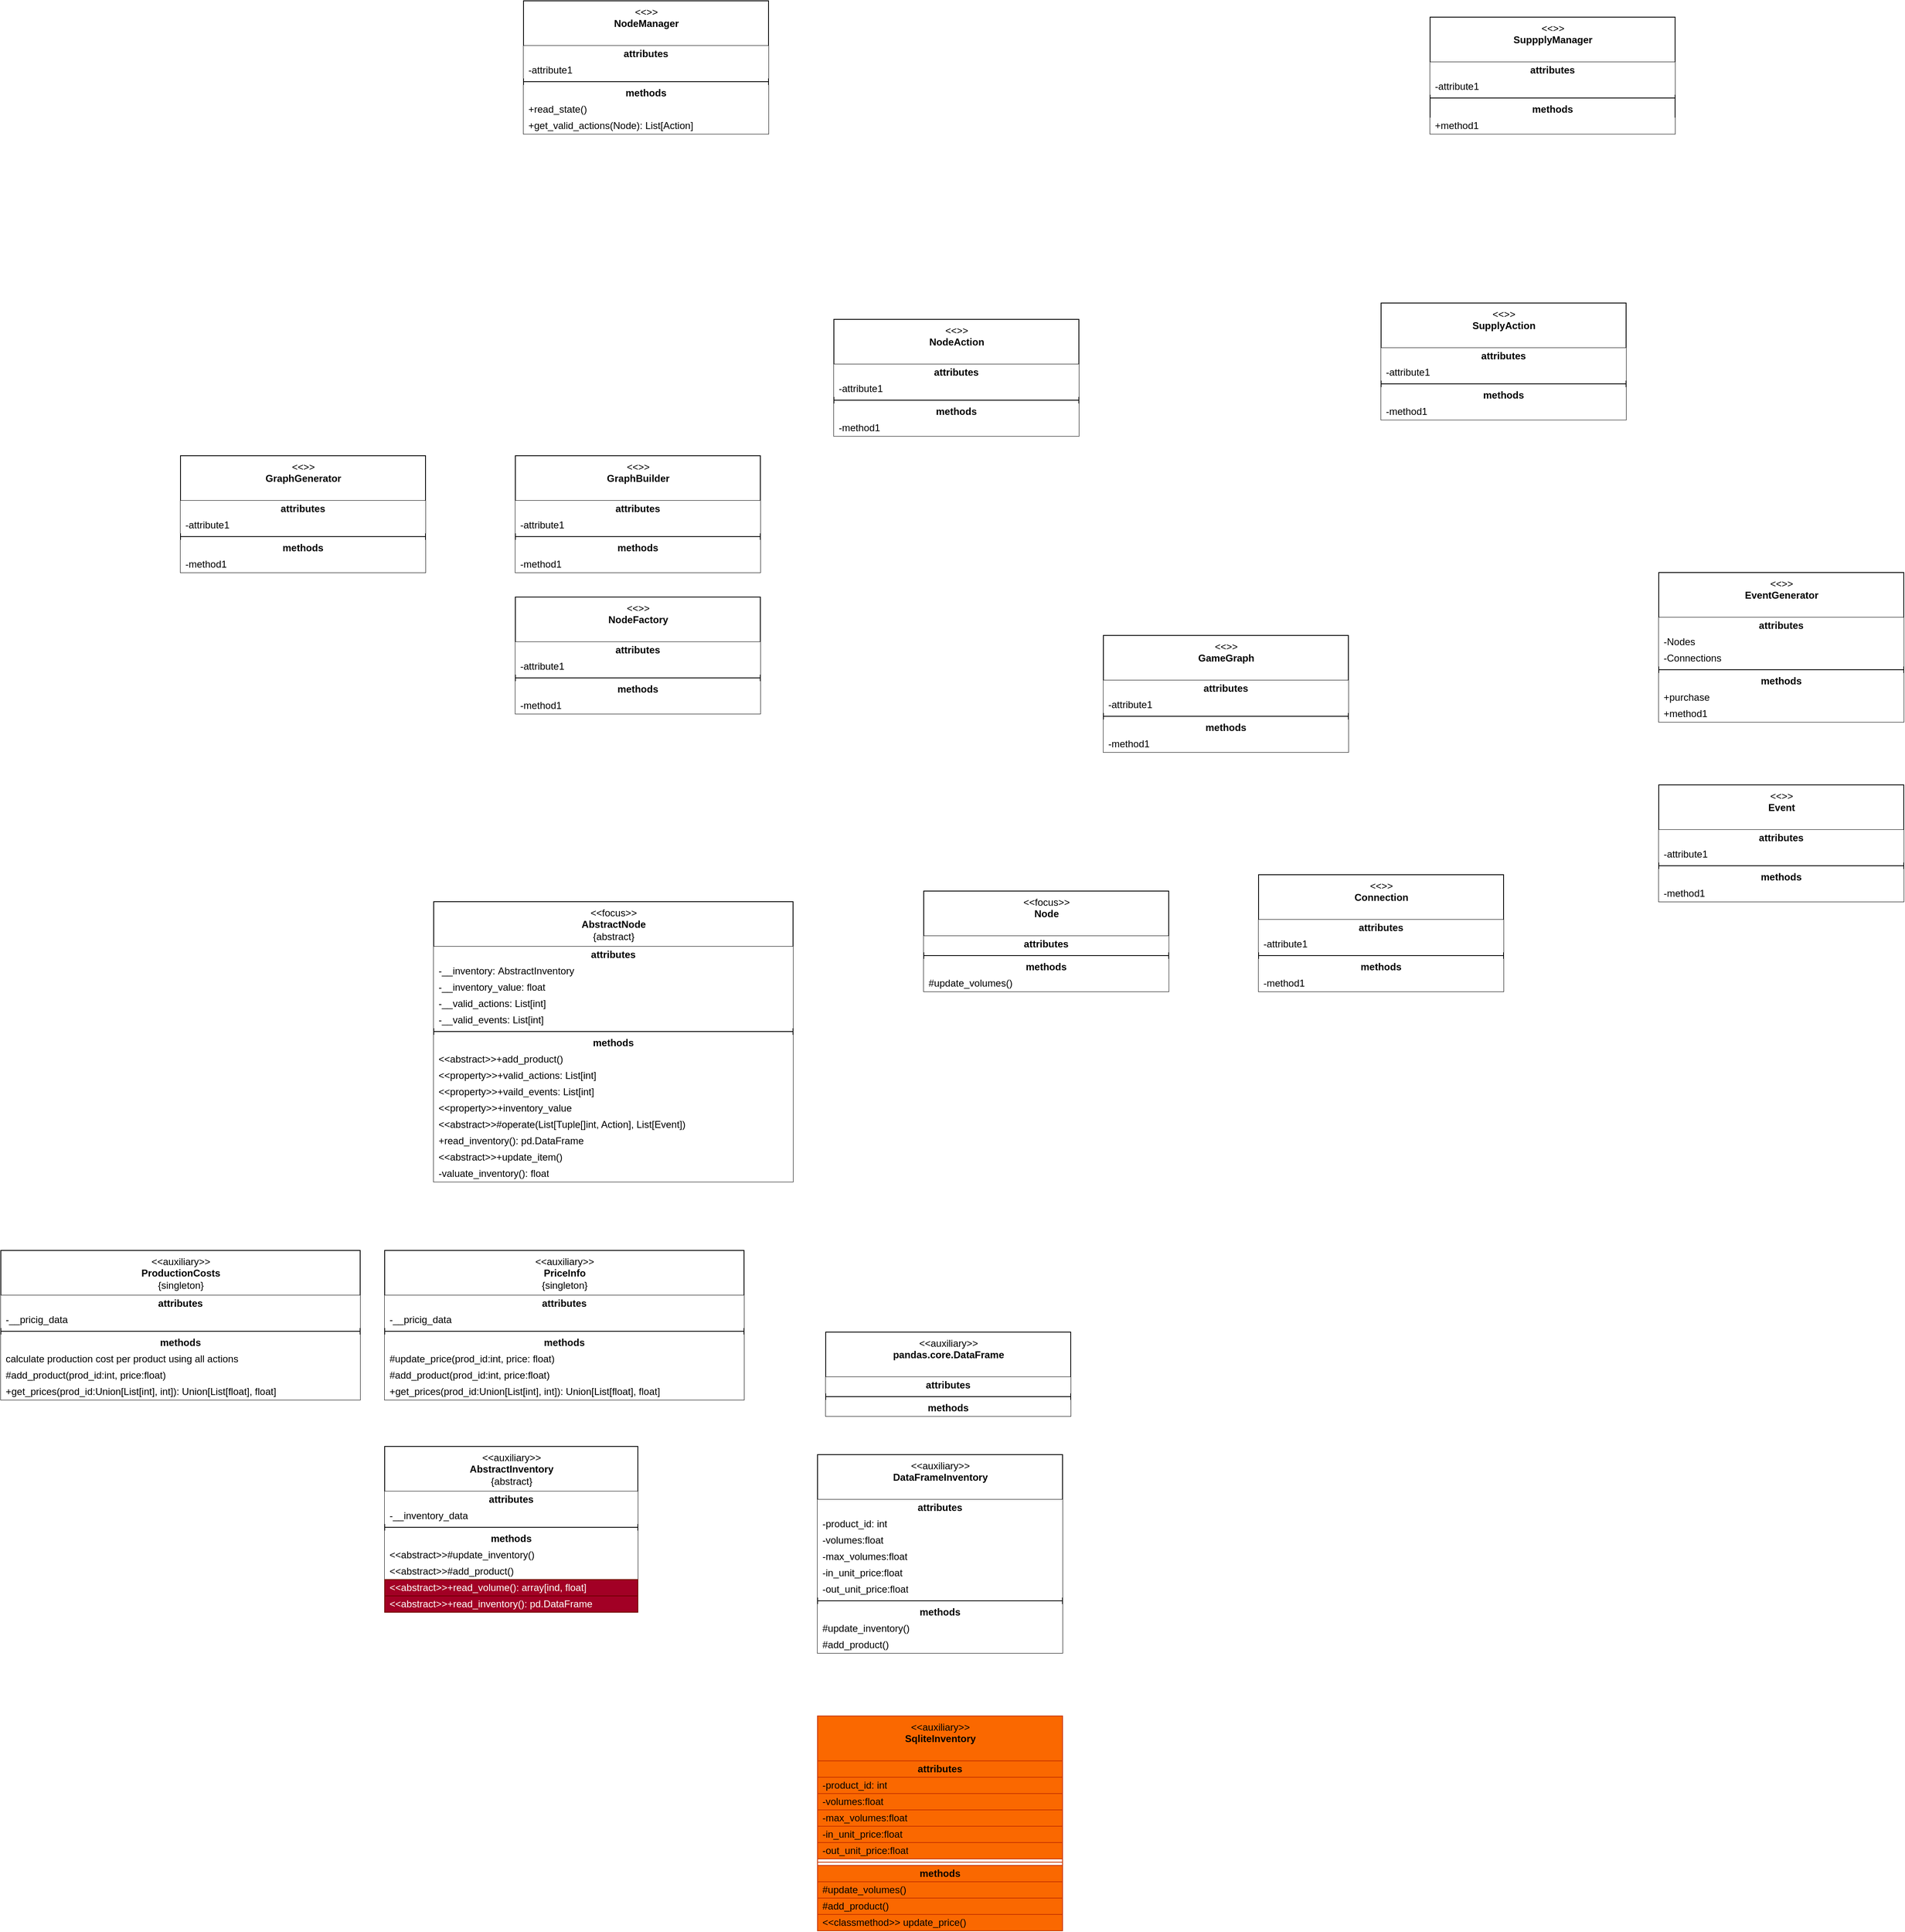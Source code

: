 <mxfile>
    <diagram id="WfGHtx8vdJDDdYfQ9NgE" name="Page-1">
        <mxGraphModel dx="3436" dy="2128" grid="1" gridSize="10" guides="1" tooltips="1" connect="1" arrows="1" fold="1" page="1" pageScale="1" pageWidth="850" pageHeight="1100" math="0" shadow="0">
            <root>
                <mxCell id="0"/>
                <mxCell id="1" parent="0"/>
                <mxCell id="26" value="&amp;lt;&amp;lt;focus&amp;gt;&amp;gt;&lt;br&gt;&lt;b&gt;Node&lt;/b&gt;" style="swimlane;fontStyle=0;align=center;verticalAlign=top;childLayout=stackLayout;horizontal=1;startSize=55;horizontalStack=0;resizeParent=1;resizeParentMax=0;resizeLast=0;collapsible=0;marginBottom=0;html=1;" parent="1" vertex="1">
                    <mxGeometry y="720" width="300" height="123" as="geometry"/>
                </mxCell>
                <mxCell id="27" value="&lt;b&gt;attributes&lt;/b&gt;" style="text;html=1;strokeColor=none;fillColor=default;align=center;verticalAlign=middle;spacingLeft=4;spacingRight=4;overflow=hidden;rotatable=0;points=[[0,0.5],[1,0.5]];portConstraint=eastwest;" parent="26" vertex="1">
                    <mxGeometry y="55" width="300" height="20" as="geometry"/>
                </mxCell>
                <mxCell id="31" value="" style="line;strokeWidth=1;fillColor=default;align=left;verticalAlign=middle;spacingTop=-1;spacingLeft=3;spacingRight=3;rotatable=0;labelPosition=right;points=[];portConstraint=eastwest;" parent="26" vertex="1">
                    <mxGeometry y="75" width="300" height="8" as="geometry"/>
                </mxCell>
                <mxCell id="32" value="&lt;b&gt;methods&lt;/b&gt;" style="text;html=1;strokeColor=none;fillColor=default;align=center;verticalAlign=middle;spacingLeft=4;spacingRight=4;overflow=hidden;rotatable=0;points=[[0,0.5],[1,0.5]];portConstraint=eastwest;" parent="26" vertex="1">
                    <mxGeometry y="83" width="300" height="20" as="geometry"/>
                </mxCell>
                <mxCell id="33" value="#update_volumes()" style="text;html=1;strokeColor=none;fillColor=default;align=left;verticalAlign=middle;spacingLeft=4;spacingRight=4;overflow=hidden;rotatable=0;points=[[0,0.5],[1,0.5]];portConstraint=eastwest;" parent="26" vertex="1">
                    <mxGeometry y="103" width="300" height="20" as="geometry"/>
                </mxCell>
                <mxCell id="60" value="&amp;lt;&amp;lt;auxiliary&amp;gt;&amp;gt;&lt;br&gt;&lt;b&gt;DataFrameInventory&lt;/b&gt;" style="swimlane;fontStyle=0;align=center;verticalAlign=top;childLayout=stackLayout;horizontal=1;startSize=55;horizontalStack=0;resizeParent=1;resizeParentMax=0;resizeLast=0;collapsible=0;marginBottom=0;html=1;" parent="1" vertex="1">
                    <mxGeometry x="-130" y="1410" width="300" height="243" as="geometry"/>
                </mxCell>
                <mxCell id="61" value="&lt;b&gt;attributes&lt;/b&gt;" style="text;html=1;strokeColor=none;fillColor=default;align=center;verticalAlign=middle;spacingLeft=4;spacingRight=4;overflow=hidden;rotatable=0;points=[[0,0.5],[1,0.5]];portConstraint=eastwest;" parent="60" vertex="1">
                    <mxGeometry y="55" width="300" height="20" as="geometry"/>
                </mxCell>
                <mxCell id="63" value="-product_id: int" style="text;html=1;strokeColor=none;fillColor=default;align=left;verticalAlign=middle;spacingLeft=4;spacingRight=4;overflow=hidden;rotatable=0;points=[[0,0.5],[1,0.5]];portConstraint=eastwest;" parent="60" vertex="1">
                    <mxGeometry y="75" width="300" height="20" as="geometry"/>
                </mxCell>
                <mxCell id="70" value="-volumes:float" style="text;html=1;strokeColor=none;fillColor=default;align=left;verticalAlign=middle;spacingLeft=4;spacingRight=4;overflow=hidden;rotatable=0;points=[[0,0.5],[1,0.5]];portConstraint=eastwest;" parent="60" vertex="1">
                    <mxGeometry y="95" width="300" height="20" as="geometry"/>
                </mxCell>
                <mxCell id="73" value="-max_volumes:float" style="text;html=1;strokeColor=none;fillColor=default;align=left;verticalAlign=middle;spacingLeft=4;spacingRight=4;overflow=hidden;rotatable=0;points=[[0,0.5],[1,0.5]];portConstraint=eastwest;" parent="60" vertex="1">
                    <mxGeometry y="115" width="300" height="20" as="geometry"/>
                </mxCell>
                <mxCell id="71" value="-in_unit_price:float" style="text;html=1;strokeColor=none;fillColor=default;align=left;verticalAlign=middle;spacingLeft=4;spacingRight=4;overflow=hidden;rotatable=0;points=[[0,0.5],[1,0.5]];portConstraint=eastwest;" parent="60" vertex="1">
                    <mxGeometry y="135" width="300" height="20" as="geometry"/>
                </mxCell>
                <mxCell id="72" value="-out_unit_price:float" style="text;html=1;strokeColor=none;fillColor=default;align=left;verticalAlign=middle;spacingLeft=4;spacingRight=4;overflow=hidden;rotatable=0;points=[[0,0.5],[1,0.5]];portConstraint=eastwest;" parent="60" vertex="1">
                    <mxGeometry y="155" width="300" height="20" as="geometry"/>
                </mxCell>
                <mxCell id="64" value="" style="line;strokeWidth=1;fillColor=none;align=left;verticalAlign=middle;spacingTop=-1;spacingLeft=3;spacingRight=3;rotatable=0;labelPosition=right;points=[];portConstraint=eastwest;" parent="60" vertex="1">
                    <mxGeometry y="175" width="300" height="8" as="geometry"/>
                </mxCell>
                <mxCell id="65" value="&lt;b&gt;methods&lt;/b&gt;" style="text;html=1;strokeColor=none;fillColor=default;align=center;verticalAlign=middle;spacingLeft=4;spacingRight=4;overflow=hidden;rotatable=0;points=[[0,0.5],[1,0.5]];portConstraint=eastwest;" parent="60" vertex="1">
                    <mxGeometry y="183" width="300" height="20" as="geometry"/>
                </mxCell>
                <mxCell id="217" value="#update_inventory()" style="text;html=1;strokeColor=none;fillColor=default;align=left;verticalAlign=middle;spacingLeft=4;spacingRight=4;overflow=hidden;rotatable=0;points=[[0,0.5],[1,0.5]];portConstraint=eastwest;" vertex="1" parent="60">
                    <mxGeometry y="203" width="300" height="20" as="geometry"/>
                </mxCell>
                <mxCell id="75" value="#add_product()" style="text;html=1;strokeColor=none;fillColor=default;align=left;verticalAlign=middle;spacingLeft=4;spacingRight=4;overflow=hidden;rotatable=0;points=[[0,0.5],[1,0.5]];portConstraint=eastwest;" parent="60" vertex="1">
                    <mxGeometry y="223" width="300" height="20" as="geometry"/>
                </mxCell>
                <mxCell id="90" value="&amp;lt;&amp;lt;&amp;gt;&amp;gt;&lt;br&gt;&lt;b&gt;NodeManager&lt;/b&gt;" style="swimlane;fontStyle=0;align=center;verticalAlign=top;childLayout=stackLayout;horizontal=1;startSize=55;horizontalStack=0;resizeParent=1;resizeParentMax=0;resizeLast=0;collapsible=0;marginBottom=0;fillColor=default;fontColor=default;labelBackgroundColor=none;labelBorderColor=none;html=1;" parent="1" vertex="1">
                    <mxGeometry x="-490" y="-370" width="300" height="163" as="geometry"/>
                </mxCell>
                <mxCell id="91" value="&lt;b&gt;attributes&lt;/b&gt;" style="text;html=1;strokeColor=none;fillColor=default;align=center;verticalAlign=middle;spacingLeft=4;spacingRight=4;overflow=hidden;rotatable=0;points=[[0,0.5],[1,0.5]];portConstraint=eastwest;" parent="90" vertex="1">
                    <mxGeometry y="55" width="300" height="20" as="geometry"/>
                </mxCell>
                <mxCell id="92" value="-attribute1" style="text;html=1;align=left;verticalAlign=middle;spacingLeft=4;spacingRight=4;overflow=hidden;rotatable=0;points=[[0,0.5],[1,0.5]];portConstraint=eastwest;fillColor=default;" parent="90" vertex="1">
                    <mxGeometry y="75" width="300" height="20" as="geometry"/>
                </mxCell>
                <mxCell id="94" value="" style="line;strokeWidth=1;fillColor=default;align=left;verticalAlign=middle;spacingTop=-1;spacingLeft=3;spacingRight=3;rotatable=0;labelPosition=right;points=[];portConstraint=eastwest;" parent="90" vertex="1">
                    <mxGeometry y="95" width="300" height="8" as="geometry"/>
                </mxCell>
                <mxCell id="95" value="&lt;b&gt;methods&lt;/b&gt;" style="text;html=1;strokeColor=none;fillColor=default;align=center;verticalAlign=middle;spacingLeft=4;spacingRight=4;overflow=hidden;rotatable=0;points=[[0,0.5],[1,0.5]];portConstraint=eastwest;" parent="90" vertex="1">
                    <mxGeometry y="103" width="300" height="20" as="geometry"/>
                </mxCell>
                <mxCell id="96" value="+read_state()" style="text;html=1;align=left;verticalAlign=middle;spacingLeft=4;spacingRight=4;overflow=hidden;rotatable=0;points=[[0,0.5],[1,0.5]];portConstraint=eastwest;fillColor=default;" parent="90" vertex="1">
                    <mxGeometry y="123" width="300" height="20" as="geometry"/>
                </mxCell>
                <mxCell id="125" value="+get_valid_actions(Node): List[Action]" style="text;html=1;strokeColor=none;fillColor=default;align=left;verticalAlign=middle;spacingLeft=4;spacingRight=4;overflow=hidden;rotatable=0;points=[[0,0.5],[1,0.5]];portConstraint=eastwest;" parent="90" vertex="1">
                    <mxGeometry y="143" width="300" height="20" as="geometry"/>
                </mxCell>
                <mxCell id="100" value="&amp;lt;&amp;lt;&amp;gt;&amp;gt;&lt;br&gt;&lt;b&gt;SuppplyManager&lt;/b&gt;" style="swimlane;fontStyle=0;align=center;verticalAlign=top;childLayout=stackLayout;horizontal=1;startSize=55;horizontalStack=0;resizeParent=1;resizeParentMax=0;resizeLast=0;collapsible=0;marginBottom=0;html=1;" parent="1" vertex="1">
                    <mxGeometry x="620" y="-350" width="300" height="143" as="geometry"/>
                </mxCell>
                <mxCell id="101" value="&lt;b&gt;attributes&lt;/b&gt;" style="text;html=1;strokeColor=none;fillColor=default;align=center;verticalAlign=middle;spacingLeft=4;spacingRight=4;overflow=hidden;rotatable=0;points=[[0,0.5],[1,0.5]];portConstraint=eastwest;" parent="100" vertex="1">
                    <mxGeometry y="55" width="300" height="20" as="geometry"/>
                </mxCell>
                <mxCell id="102" value="-attribute1" style="text;html=1;strokeColor=none;fillColor=default;align=left;verticalAlign=middle;spacingLeft=4;spacingRight=4;overflow=hidden;rotatable=0;points=[[0,0.5],[1,0.5]];portConstraint=eastwest;" parent="100" vertex="1">
                    <mxGeometry y="75" width="300" height="20" as="geometry"/>
                </mxCell>
                <mxCell id="103" value="" style="line;strokeWidth=1;fillColor=default;align=left;verticalAlign=middle;spacingTop=-1;spacingLeft=3;spacingRight=3;rotatable=0;labelPosition=right;points=[];portConstraint=eastwest;" parent="100" vertex="1">
                    <mxGeometry y="95" width="300" height="8" as="geometry"/>
                </mxCell>
                <mxCell id="104" value="&lt;b&gt;methods&lt;/b&gt;" style="text;html=1;strokeColor=none;fillColor=none;align=center;verticalAlign=middle;spacingLeft=4;spacingRight=4;overflow=hidden;rotatable=0;points=[[0,0.5],[1,0.5]];portConstraint=eastwest;" parent="100" vertex="1">
                    <mxGeometry y="103" width="300" height="20" as="geometry"/>
                </mxCell>
                <mxCell id="105" value="+method1" style="text;html=1;strokeColor=none;fillColor=default;align=left;verticalAlign=middle;spacingLeft=4;spacingRight=4;overflow=hidden;rotatable=0;points=[[0,0.5],[1,0.5]];portConstraint=eastwest;" parent="100" vertex="1">
                    <mxGeometry y="123" width="300" height="20" as="geometry"/>
                </mxCell>
                <mxCell id="106" value="&amp;lt;&amp;lt;&amp;gt;&amp;gt;&lt;br&gt;&lt;b&gt;EventGenerator&lt;/b&gt;" style="swimlane;fontStyle=0;align=center;verticalAlign=top;childLayout=stackLayout;horizontal=1;startSize=55;horizontalStack=0;resizeParent=1;resizeParentMax=0;resizeLast=0;collapsible=0;marginBottom=0;html=1;" parent="1" vertex="1">
                    <mxGeometry x="900" y="330" width="300" height="183" as="geometry"/>
                </mxCell>
                <mxCell id="107" value="&lt;b&gt;attributes&lt;/b&gt;" style="text;html=1;strokeColor=none;fillColor=default;align=center;verticalAlign=middle;spacingLeft=4;spacingRight=4;overflow=hidden;rotatable=0;points=[[0,0.5],[1,0.5]];portConstraint=eastwest;" parent="106" vertex="1">
                    <mxGeometry y="55" width="300" height="20" as="geometry"/>
                </mxCell>
                <mxCell id="108" value="-Nodes" style="text;html=1;strokeColor=none;fillColor=default;align=left;verticalAlign=middle;spacingLeft=4;spacingRight=4;overflow=hidden;rotatable=0;points=[[0,0.5],[1,0.5]];portConstraint=eastwest;" parent="106" vertex="1">
                    <mxGeometry y="75" width="300" height="20" as="geometry"/>
                </mxCell>
                <mxCell id="113" value="-Connections" style="text;html=1;strokeColor=none;fillColor=default;align=left;verticalAlign=middle;spacingLeft=4;spacingRight=4;overflow=hidden;rotatable=0;points=[[0,0.5],[1,0.5]];portConstraint=eastwest;" parent="106" vertex="1">
                    <mxGeometry y="95" width="300" height="20" as="geometry"/>
                </mxCell>
                <mxCell id="109" value="" style="line;strokeWidth=1;fillColor=default;align=left;verticalAlign=middle;spacingTop=-1;spacingLeft=3;spacingRight=3;rotatable=0;labelPosition=right;points=[];portConstraint=eastwest;" parent="106" vertex="1">
                    <mxGeometry y="115" width="300" height="8" as="geometry"/>
                </mxCell>
                <mxCell id="110" value="&lt;b&gt;methods&lt;/b&gt;" style="text;html=1;strokeColor=none;fillColor=default;align=center;verticalAlign=middle;spacingLeft=4;spacingRight=4;overflow=hidden;rotatable=0;points=[[0,0.5],[1,0.5]];portConstraint=eastwest;" parent="106" vertex="1">
                    <mxGeometry y="123" width="300" height="20" as="geometry"/>
                </mxCell>
                <mxCell id="111" value="+purchase" style="text;html=1;strokeColor=none;fillColor=default;align=left;verticalAlign=middle;spacingLeft=4;spacingRight=4;overflow=hidden;rotatable=0;points=[[0,0.5],[1,0.5]];portConstraint=eastwest;" parent="106" vertex="1">
                    <mxGeometry y="143" width="300" height="20" as="geometry"/>
                </mxCell>
                <mxCell id="112" value="+method1" style="text;html=1;strokeColor=none;fillColor=default;align=left;verticalAlign=middle;spacingLeft=4;spacingRight=4;overflow=hidden;rotatable=0;points=[[0,0.5],[1,0.5]];portConstraint=eastwest;" parent="106" vertex="1">
                    <mxGeometry y="163" width="300" height="20" as="geometry"/>
                </mxCell>
                <mxCell id="114" value="&amp;lt;&amp;lt;&amp;gt;&amp;gt;&lt;br&gt;&lt;b&gt;Event&lt;/b&gt;" style="swimlane;fontStyle=0;align=center;verticalAlign=top;childLayout=stackLayout;horizontal=1;startSize=55;horizontalStack=0;resizeParent=1;resizeParentMax=0;resizeLast=0;collapsible=0;marginBottom=0;html=1;" parent="1" vertex="1">
                    <mxGeometry x="900" y="590" width="300" height="143" as="geometry"/>
                </mxCell>
                <mxCell id="115" value="&lt;b&gt;attributes&lt;/b&gt;" style="text;html=1;strokeColor=none;fillColor=default;align=center;verticalAlign=middle;spacingLeft=4;spacingRight=4;overflow=hidden;rotatable=0;points=[[0,0.5],[1,0.5]];portConstraint=eastwest;" parent="114" vertex="1">
                    <mxGeometry y="55" width="300" height="20" as="geometry"/>
                </mxCell>
                <mxCell id="116" value="-attribute1" style="text;html=1;strokeColor=none;fillColor=default;align=left;verticalAlign=middle;spacingLeft=4;spacingRight=4;overflow=hidden;rotatable=0;points=[[0,0.5],[1,0.5]];portConstraint=eastwest;" parent="114" vertex="1">
                    <mxGeometry y="75" width="300" height="20" as="geometry"/>
                </mxCell>
                <mxCell id="118" value="" style="line;strokeWidth=1;fillColor=default;align=left;verticalAlign=middle;spacingTop=-1;spacingLeft=3;spacingRight=3;rotatable=0;labelPosition=right;points=[];portConstraint=eastwest;" parent="114" vertex="1">
                    <mxGeometry y="95" width="300" height="8" as="geometry"/>
                </mxCell>
                <mxCell id="119" value="&lt;b&gt;methods&lt;/b&gt;" style="text;html=1;strokeColor=none;fillColor=default;align=center;verticalAlign=middle;spacingLeft=4;spacingRight=4;overflow=hidden;rotatable=0;points=[[0,0.5],[1,0.5]];portConstraint=eastwest;" parent="114" vertex="1">
                    <mxGeometry y="103" width="300" height="20" as="geometry"/>
                </mxCell>
                <mxCell id="120" value="-method1" style="text;html=1;strokeColor=none;fillColor=default;align=left;verticalAlign=middle;spacingLeft=4;spacingRight=4;overflow=hidden;rotatable=0;points=[[0,0.5],[1,0.5]];portConstraint=eastwest;" parent="114" vertex="1">
                    <mxGeometry y="123" width="300" height="20" as="geometry"/>
                </mxCell>
                <mxCell id="126" value="&amp;lt;&amp;lt;&amp;gt;&amp;gt;&lt;br&gt;&lt;b&gt;SupplyAction&lt;/b&gt;" style="swimlane;fontStyle=0;align=center;verticalAlign=top;childLayout=stackLayout;horizontal=1;startSize=55;horizontalStack=0;resizeParent=1;resizeParentMax=0;resizeLast=0;collapsible=0;marginBottom=0;html=1;" parent="1" vertex="1">
                    <mxGeometry x="560" width="300" height="143" as="geometry"/>
                </mxCell>
                <mxCell id="127" value="&lt;b&gt;attributes&lt;/b&gt;" style="text;html=1;strokeColor=none;fillColor=default;align=center;verticalAlign=middle;spacingLeft=4;spacingRight=4;overflow=hidden;rotatable=0;points=[[0,0.5],[1,0.5]];portConstraint=eastwest;" parent="126" vertex="1">
                    <mxGeometry y="55" width="300" height="20" as="geometry"/>
                </mxCell>
                <mxCell id="128" value="-attribute1" style="text;html=1;strokeColor=none;fillColor=default;align=left;verticalAlign=middle;spacingLeft=4;spacingRight=4;overflow=hidden;rotatable=0;points=[[0,0.5],[1,0.5]];portConstraint=eastwest;" parent="126" vertex="1">
                    <mxGeometry y="75" width="300" height="20" as="geometry"/>
                </mxCell>
                <mxCell id="130" value="" style="line;strokeWidth=1;fillColor=default;align=left;verticalAlign=middle;spacingTop=-1;spacingLeft=3;spacingRight=3;rotatable=0;labelPosition=right;points=[];portConstraint=eastwest;" parent="126" vertex="1">
                    <mxGeometry y="95" width="300" height="8" as="geometry"/>
                </mxCell>
                <mxCell id="131" value="&lt;b&gt;methods&lt;/b&gt;" style="text;html=1;strokeColor=none;fillColor=default;align=center;verticalAlign=middle;spacingLeft=4;spacingRight=4;overflow=hidden;rotatable=0;points=[[0,0.5],[1,0.5]];portConstraint=eastwest;" parent="126" vertex="1">
                    <mxGeometry y="103" width="300" height="20" as="geometry"/>
                </mxCell>
                <mxCell id="132" value="-method1" style="text;html=1;strokeColor=none;fillColor=default;align=left;verticalAlign=middle;spacingLeft=4;spacingRight=4;overflow=hidden;rotatable=0;points=[[0,0.5],[1,0.5]];portConstraint=eastwest;" parent="126" vertex="1">
                    <mxGeometry y="123" width="300" height="20" as="geometry"/>
                </mxCell>
                <mxCell id="163" style="edgeStyle=none;html=1;exitX=0.75;exitY=0;exitDx=0;exitDy=0;fontColor=default;" edge="1" parent="1" source="134">
                    <mxGeometry relative="1" as="geometry">
                        <mxPoint x="120" y="80" as="targetPoint"/>
                    </mxGeometry>
                </mxCell>
                <mxCell id="134" value="&amp;lt;&amp;lt;&amp;gt;&amp;gt;&lt;br&gt;&lt;b&gt;NodeAction&lt;/b&gt;" style="swimlane;fontStyle=0;align=center;verticalAlign=top;childLayout=stackLayout;horizontal=1;startSize=55;horizontalStack=0;resizeParent=1;resizeParentMax=0;resizeLast=0;collapsible=0;marginBottom=0;html=1;" parent="1" vertex="1">
                    <mxGeometry x="-110" y="20" width="300" height="143" as="geometry"/>
                </mxCell>
                <mxCell id="135" value="&lt;b&gt;attributes&lt;/b&gt;" style="text;html=1;strokeColor=none;fillColor=default;align=center;verticalAlign=middle;spacingLeft=4;spacingRight=4;overflow=hidden;rotatable=0;points=[[0,0.5],[1,0.5]];portConstraint=eastwest;" parent="134" vertex="1">
                    <mxGeometry y="55" width="300" height="20" as="geometry"/>
                </mxCell>
                <mxCell id="136" value="-attribute1" style="text;html=1;strokeColor=none;fillColor=default;align=left;verticalAlign=middle;spacingLeft=4;spacingRight=4;overflow=hidden;rotatable=0;points=[[0,0.5],[1,0.5]];portConstraint=eastwest;" parent="134" vertex="1">
                    <mxGeometry y="75" width="300" height="20" as="geometry"/>
                </mxCell>
                <mxCell id="137" value="" style="line;strokeWidth=1;fillColor=default;align=left;verticalAlign=middle;spacingTop=-1;spacingLeft=3;spacingRight=3;rotatable=0;labelPosition=right;points=[];portConstraint=eastwest;" parent="134" vertex="1">
                    <mxGeometry y="95" width="300" height="8" as="geometry"/>
                </mxCell>
                <mxCell id="138" value="&lt;b&gt;methods&lt;/b&gt;" style="text;html=1;strokeColor=none;fillColor=default;align=center;verticalAlign=middle;spacingLeft=4;spacingRight=4;overflow=hidden;rotatable=0;points=[[0,0.5],[1,0.5]];portConstraint=eastwest;" parent="134" vertex="1">
                    <mxGeometry y="103" width="300" height="20" as="geometry"/>
                </mxCell>
                <mxCell id="139" value="-method1" style="text;html=1;strokeColor=none;fillColor=default;align=left;verticalAlign=middle;spacingLeft=4;spacingRight=4;overflow=hidden;rotatable=0;points=[[0,0.5],[1,0.5]];portConstraint=eastwest;" parent="134" vertex="1">
                    <mxGeometry y="123" width="300" height="20" as="geometry"/>
                </mxCell>
                <mxCell id="140" value="&amp;lt;&amp;lt;&amp;gt;&amp;gt;&lt;br&gt;&lt;b&gt;Connection&lt;/b&gt;" style="swimlane;fontStyle=0;align=center;verticalAlign=top;childLayout=stackLayout;horizontal=1;startSize=55;horizontalStack=0;resizeParent=1;resizeParentMax=0;resizeLast=0;collapsible=0;marginBottom=0;html=1;" parent="1" vertex="1">
                    <mxGeometry x="410" y="700" width="300" height="143" as="geometry"/>
                </mxCell>
                <mxCell id="141" value="&lt;b&gt;attributes&lt;/b&gt;" style="text;html=1;strokeColor=none;fillColor=default;align=center;verticalAlign=middle;spacingLeft=4;spacingRight=4;overflow=hidden;rotatable=0;points=[[0,0.5],[1,0.5]];portConstraint=eastwest;" parent="140" vertex="1">
                    <mxGeometry y="55" width="300" height="20" as="geometry"/>
                </mxCell>
                <mxCell id="142" value="-attribute1" style="text;html=1;strokeColor=none;fillColor=default;align=left;verticalAlign=middle;spacingLeft=4;spacingRight=4;overflow=hidden;rotatable=0;points=[[0,0.5],[1,0.5]];portConstraint=eastwest;" parent="140" vertex="1">
                    <mxGeometry y="75" width="300" height="20" as="geometry"/>
                </mxCell>
                <mxCell id="143" value="" style="line;strokeWidth=1;fillColor=default;align=left;verticalAlign=middle;spacingTop=-1;spacingLeft=3;spacingRight=3;rotatable=0;labelPosition=right;points=[];portConstraint=eastwest;" parent="140" vertex="1">
                    <mxGeometry y="95" width="300" height="8" as="geometry"/>
                </mxCell>
                <mxCell id="144" value="&lt;b&gt;methods&lt;/b&gt;" style="text;html=1;strokeColor=none;fillColor=default;align=center;verticalAlign=middle;spacingLeft=4;spacingRight=4;overflow=hidden;rotatable=0;points=[[0,0.5],[1,0.5]];portConstraint=eastwest;" parent="140" vertex="1">
                    <mxGeometry y="103" width="300" height="20" as="geometry"/>
                </mxCell>
                <mxCell id="145" value="-method1" style="text;html=1;strokeColor=none;fillColor=default;align=left;verticalAlign=middle;spacingLeft=4;spacingRight=4;overflow=hidden;rotatable=0;points=[[0,0.5],[1,0.5]];portConstraint=eastwest;" parent="140" vertex="1">
                    <mxGeometry y="123" width="300" height="20" as="geometry"/>
                </mxCell>
                <mxCell id="155" value="&amp;lt;&amp;lt;&amp;gt;&amp;gt;&lt;br&gt;&lt;b&gt;GameGraph&lt;/b&gt;" style="swimlane;fontStyle=0;align=center;verticalAlign=top;childLayout=stackLayout;horizontal=1;startSize=55;horizontalStack=0;resizeParent=1;resizeParentMax=0;resizeLast=0;collapsible=0;marginBottom=0;html=1;" vertex="1" parent="1">
                    <mxGeometry x="220" y="407" width="300" height="143" as="geometry"/>
                </mxCell>
                <mxCell id="156" value="&lt;b&gt;attributes&lt;/b&gt;" style="text;html=1;strokeColor=none;fillColor=default;align=center;verticalAlign=middle;spacingLeft=4;spacingRight=4;overflow=hidden;rotatable=0;points=[[0,0.5],[1,0.5]];portConstraint=eastwest;" vertex="1" parent="155">
                    <mxGeometry y="55" width="300" height="20" as="geometry"/>
                </mxCell>
                <mxCell id="157" value="-attribute1" style="text;html=1;strokeColor=none;fillColor=default;align=left;verticalAlign=middle;spacingLeft=4;spacingRight=4;overflow=hidden;rotatable=0;points=[[0,0.5],[1,0.5]];portConstraint=eastwest;" vertex="1" parent="155">
                    <mxGeometry y="75" width="300" height="20" as="geometry"/>
                </mxCell>
                <mxCell id="158" value="" style="line;strokeWidth=1;fillColor=default;align=left;verticalAlign=middle;spacingTop=-1;spacingLeft=3;spacingRight=3;rotatable=0;labelPosition=right;points=[];portConstraint=eastwest;" vertex="1" parent="155">
                    <mxGeometry y="95" width="300" height="8" as="geometry"/>
                </mxCell>
                <mxCell id="159" value="&lt;b&gt;methods&lt;/b&gt;" style="text;html=1;strokeColor=none;fillColor=default;align=center;verticalAlign=middle;spacingLeft=4;spacingRight=4;overflow=hidden;rotatable=0;points=[[0,0.5],[1,0.5]];portConstraint=eastwest;" vertex="1" parent="155">
                    <mxGeometry y="103" width="300" height="20" as="geometry"/>
                </mxCell>
                <mxCell id="160" value="-method1" style="text;html=1;strokeColor=none;fillColor=default;align=left;verticalAlign=middle;spacingLeft=4;spacingRight=4;overflow=hidden;rotatable=0;points=[[0,0.5],[1,0.5]];portConstraint=eastwest;" vertex="1" parent="155">
                    <mxGeometry y="123" width="300" height="20" as="geometry"/>
                </mxCell>
                <mxCell id="164" value="&amp;lt;&amp;lt;&amp;gt;&amp;gt;&lt;br&gt;&lt;b&gt;NodeFactory&lt;/b&gt;" style="swimlane;fontStyle=0;align=center;verticalAlign=top;childLayout=stackLayout;horizontal=1;startSize=55;horizontalStack=0;resizeParent=1;resizeParentMax=0;resizeLast=0;collapsible=0;marginBottom=0;html=1;" vertex="1" parent="1">
                    <mxGeometry x="-500" y="360" width="300" height="143" as="geometry"/>
                </mxCell>
                <mxCell id="165" value="&lt;b&gt;attributes&lt;/b&gt;" style="text;html=1;strokeColor=none;fillColor=default;align=center;verticalAlign=middle;spacingLeft=4;spacingRight=4;overflow=hidden;rotatable=0;points=[[0,0.5],[1,0.5]];portConstraint=eastwest;" vertex="1" parent="164">
                    <mxGeometry y="55" width="300" height="20" as="geometry"/>
                </mxCell>
                <mxCell id="166" value="-attribute1" style="text;html=1;strokeColor=none;fillColor=default;align=left;verticalAlign=middle;spacingLeft=4;spacingRight=4;overflow=hidden;rotatable=0;points=[[0,0.5],[1,0.5]];portConstraint=eastwest;" vertex="1" parent="164">
                    <mxGeometry y="75" width="300" height="20" as="geometry"/>
                </mxCell>
                <mxCell id="167" value="" style="line;strokeWidth=1;fillColor=default;align=left;verticalAlign=middle;spacingTop=-1;spacingLeft=3;spacingRight=3;rotatable=0;labelPosition=right;points=[];portConstraint=eastwest;" vertex="1" parent="164">
                    <mxGeometry y="95" width="300" height="8" as="geometry"/>
                </mxCell>
                <mxCell id="168" value="&lt;b&gt;methods&lt;/b&gt;" style="text;html=1;strokeColor=none;fillColor=default;align=center;verticalAlign=middle;spacingLeft=4;spacingRight=4;overflow=hidden;rotatable=0;points=[[0,0.5],[1,0.5]];portConstraint=eastwest;" vertex="1" parent="164">
                    <mxGeometry y="103" width="300" height="20" as="geometry"/>
                </mxCell>
                <mxCell id="169" value="-method1" style="text;html=1;strokeColor=none;fillColor=default;align=left;verticalAlign=middle;spacingLeft=4;spacingRight=4;overflow=hidden;rotatable=0;points=[[0,0.5],[1,0.5]];portConstraint=eastwest;" vertex="1" parent="164">
                    <mxGeometry y="123" width="300" height="20" as="geometry"/>
                </mxCell>
                <mxCell id="170" value="&amp;lt;&amp;lt;&amp;gt;&amp;gt;&lt;br&gt;&lt;b&gt;GraphBuilder&lt;/b&gt;" style="swimlane;fontStyle=0;align=center;verticalAlign=top;childLayout=stackLayout;horizontal=1;startSize=55;horizontalStack=0;resizeParent=1;resizeParentMax=0;resizeLast=0;collapsible=0;marginBottom=0;html=1;" vertex="1" parent="1">
                    <mxGeometry x="-500" y="187" width="300" height="143" as="geometry"/>
                </mxCell>
                <mxCell id="171" value="&lt;b&gt;attributes&lt;/b&gt;" style="text;html=1;strokeColor=none;fillColor=default;align=center;verticalAlign=middle;spacingLeft=4;spacingRight=4;overflow=hidden;rotatable=0;points=[[0,0.5],[1,0.5]];portConstraint=eastwest;" vertex="1" parent="170">
                    <mxGeometry y="55" width="300" height="20" as="geometry"/>
                </mxCell>
                <mxCell id="172" value="-attribute1" style="text;html=1;strokeColor=none;fillColor=default;align=left;verticalAlign=middle;spacingLeft=4;spacingRight=4;overflow=hidden;rotatable=0;points=[[0,0.5],[1,0.5]];portConstraint=eastwest;" vertex="1" parent="170">
                    <mxGeometry y="75" width="300" height="20" as="geometry"/>
                </mxCell>
                <mxCell id="173" value="" style="line;strokeWidth=1;fillColor=default;align=left;verticalAlign=middle;spacingTop=-1;spacingLeft=3;spacingRight=3;rotatable=0;labelPosition=right;points=[];portConstraint=eastwest;" vertex="1" parent="170">
                    <mxGeometry y="95" width="300" height="8" as="geometry"/>
                </mxCell>
                <mxCell id="174" value="&lt;b&gt;methods&lt;/b&gt;" style="text;html=1;strokeColor=none;fillColor=default;align=center;verticalAlign=middle;spacingLeft=4;spacingRight=4;overflow=hidden;rotatable=0;points=[[0,0.5],[1,0.5]];portConstraint=eastwest;" vertex="1" parent="170">
                    <mxGeometry y="103" width="300" height="20" as="geometry"/>
                </mxCell>
                <mxCell id="175" value="-method1" style="text;html=1;strokeColor=none;fillColor=default;align=left;verticalAlign=middle;spacingLeft=4;spacingRight=4;overflow=hidden;rotatable=0;points=[[0,0.5],[1,0.5]];portConstraint=eastwest;" vertex="1" parent="170">
                    <mxGeometry y="123" width="300" height="20" as="geometry"/>
                </mxCell>
                <mxCell id="176" value="&amp;lt;&amp;lt;&amp;gt;&amp;gt;&lt;br&gt;&lt;b&gt;GraphGenerator&lt;/b&gt;" style="swimlane;fontStyle=0;align=center;verticalAlign=top;childLayout=stackLayout;horizontal=1;startSize=55;horizontalStack=0;resizeParent=1;resizeParentMax=0;resizeLast=0;collapsible=0;marginBottom=0;html=1;" vertex="1" parent="1">
                    <mxGeometry x="-910" y="187" width="300" height="143" as="geometry"/>
                </mxCell>
                <mxCell id="177" value="&lt;b&gt;attributes&lt;/b&gt;" style="text;html=1;strokeColor=none;fillColor=default;align=center;verticalAlign=middle;spacingLeft=4;spacingRight=4;overflow=hidden;rotatable=0;points=[[0,0.5],[1,0.5]];portConstraint=eastwest;" vertex="1" parent="176">
                    <mxGeometry y="55" width="300" height="20" as="geometry"/>
                </mxCell>
                <mxCell id="178" value="-attribute1" style="text;html=1;strokeColor=none;fillColor=default;align=left;verticalAlign=middle;spacingLeft=4;spacingRight=4;overflow=hidden;rotatable=0;points=[[0,0.5],[1,0.5]];portConstraint=eastwest;" vertex="1" parent="176">
                    <mxGeometry y="75" width="300" height="20" as="geometry"/>
                </mxCell>
                <mxCell id="179" value="" style="line;strokeWidth=1;fillColor=default;align=left;verticalAlign=middle;spacingTop=-1;spacingLeft=3;spacingRight=3;rotatable=0;labelPosition=right;points=[];portConstraint=eastwest;" vertex="1" parent="176">
                    <mxGeometry y="95" width="300" height="8" as="geometry"/>
                </mxCell>
                <mxCell id="180" value="&lt;b&gt;methods&lt;/b&gt;" style="text;html=1;strokeColor=none;fillColor=default;align=center;verticalAlign=middle;spacingLeft=4;spacingRight=4;overflow=hidden;rotatable=0;points=[[0,0.5],[1,0.5]];portConstraint=eastwest;" vertex="1" parent="176">
                    <mxGeometry y="103" width="300" height="20" as="geometry"/>
                </mxCell>
                <mxCell id="181" value="-method1" style="text;html=1;strokeColor=none;fillColor=default;align=left;verticalAlign=middle;spacingLeft=4;spacingRight=4;overflow=hidden;rotatable=0;points=[[0,0.5],[1,0.5]];portConstraint=eastwest;" vertex="1" parent="176">
                    <mxGeometry y="123" width="300" height="20" as="geometry"/>
                </mxCell>
                <mxCell id="188" value="&amp;lt;&amp;lt;focus&amp;gt;&amp;gt;&lt;br&gt;&lt;b&gt;AbstractNode&lt;/b&gt;&lt;br&gt;{abstract}" style="swimlane;fontStyle=0;align=center;verticalAlign=top;childLayout=stackLayout;horizontal=1;startSize=55;horizontalStack=0;resizeParent=1;resizeParentMax=0;resizeLast=0;collapsible=0;marginBottom=0;html=1;" vertex="1" parent="1">
                    <mxGeometry x="-600" y="733" width="440" height="343" as="geometry"/>
                </mxCell>
                <mxCell id="189" value="&lt;b&gt;attributes&lt;/b&gt;" style="text;html=1;strokeColor=none;fillColor=default;align=center;verticalAlign=middle;spacingLeft=4;spacingRight=4;overflow=hidden;rotatable=0;points=[[0,0.5],[1,0.5]];portConstraint=eastwest;" vertex="1" parent="188">
                    <mxGeometry y="55" width="440" height="20" as="geometry"/>
                </mxCell>
                <mxCell id="190" value="-__inventory:&amp;nbsp;&lt;span style=&quot;text-align: center&quot;&gt;AbstractInventory&lt;/span&gt;" style="text;html=1;strokeColor=none;fillColor=default;align=left;verticalAlign=middle;spacingLeft=4;spacingRight=4;overflow=hidden;rotatable=0;points=[[0,0.5],[1,0.5]];portConstraint=eastwest;" vertex="1" parent="188">
                    <mxGeometry y="75" width="440" height="20" as="geometry"/>
                </mxCell>
                <mxCell id="191" value="-__inventory_value: float" style="text;html=1;strokeColor=none;fillColor=default;align=left;verticalAlign=middle;spacingLeft=4;spacingRight=4;overflow=hidden;rotatable=0;points=[[0,0.5],[1,0.5]];portConstraint=eastwest;" vertex="1" parent="188">
                    <mxGeometry y="95" width="440" height="20" as="geometry"/>
                </mxCell>
                <mxCell id="299" value="-__valid_actions: List[int]" style="text;html=1;strokeColor=none;fillColor=default;align=left;verticalAlign=middle;spacingLeft=4;spacingRight=4;overflow=hidden;rotatable=0;points=[[0,0.5],[1,0.5]];portConstraint=eastwest;" vertex="1" parent="188">
                    <mxGeometry y="115" width="440" height="20" as="geometry"/>
                </mxCell>
                <mxCell id="192" value="-__valid_events: List[int]" style="text;html=1;strokeColor=none;fillColor=default;align=left;verticalAlign=middle;spacingLeft=4;spacingRight=4;overflow=hidden;rotatable=0;points=[[0,0.5],[1,0.5]];portConstraint=eastwest;" vertex="1" parent="188">
                    <mxGeometry y="135" width="440" height="20" as="geometry"/>
                </mxCell>
                <mxCell id="193" value="" style="line;strokeWidth=1;fillColor=default;align=left;verticalAlign=middle;spacingTop=-1;spacingLeft=3;spacingRight=3;rotatable=0;labelPosition=right;points=[];portConstraint=eastwest;" vertex="1" parent="188">
                    <mxGeometry y="155" width="440" height="8" as="geometry"/>
                </mxCell>
                <mxCell id="194" value="&lt;b&gt;methods&lt;/b&gt;" style="text;html=1;strokeColor=none;fillColor=default;align=center;verticalAlign=middle;spacingLeft=4;spacingRight=4;overflow=hidden;rotatable=0;points=[[0,0.5],[1,0.5]];portConstraint=eastwest;" vertex="1" parent="188">
                    <mxGeometry y="163" width="440" height="20" as="geometry"/>
                </mxCell>
                <mxCell id="196" value="&amp;lt;&amp;lt;abstract&amp;gt;&amp;gt;+add_product()" style="text;html=1;strokeColor=none;fillColor=default;align=left;verticalAlign=middle;spacingLeft=4;spacingRight=4;overflow=hidden;rotatable=0;points=[[0,0.5],[1,0.5]];portConstraint=eastwest;" vertex="1" parent="188">
                    <mxGeometry y="183" width="440" height="20" as="geometry"/>
                </mxCell>
                <mxCell id="197" value="&amp;lt;&amp;lt;property&amp;gt;&amp;gt;+valid_actions: List[int]" style="text;html=1;strokeColor=none;fillColor=default;align=left;verticalAlign=middle;spacingLeft=4;spacingRight=4;overflow=hidden;rotatable=0;points=[[0,0.5],[1,0.5]];portConstraint=eastwest;" vertex="1" parent="188">
                    <mxGeometry y="203" width="440" height="20" as="geometry"/>
                </mxCell>
                <mxCell id="198" value="&amp;lt;&amp;lt;property&amp;gt;&amp;gt;+vaild_events: List[int]" style="text;html=1;strokeColor=none;fillColor=default;align=left;verticalAlign=middle;spacingLeft=4;spacingRight=4;overflow=hidden;rotatable=0;points=[[0,0.5],[1,0.5]];portConstraint=eastwest;" vertex="1" parent="188">
                    <mxGeometry y="223" width="440" height="20" as="geometry"/>
                </mxCell>
                <mxCell id="300" value="&amp;lt;&amp;lt;property&amp;gt;&amp;gt;+inventory_value" style="text;html=1;strokeColor=none;fillColor=default;align=left;verticalAlign=middle;spacingLeft=4;spacingRight=4;overflow=hidden;rotatable=0;points=[[0,0.5],[1,0.5]];portConstraint=eastwest;" vertex="1" parent="188">
                    <mxGeometry y="243" width="440" height="20" as="geometry"/>
                </mxCell>
                <mxCell id="199" value="&amp;lt;&amp;lt;abstract&amp;gt;&amp;gt;#operate(List[Tuple[]int, Action], List[Event])" style="text;html=1;strokeColor=none;fillColor=default;align=left;verticalAlign=middle;spacingLeft=4;spacingRight=4;overflow=hidden;rotatable=0;points=[[0,0.5],[1,0.5]];portConstraint=eastwest;" vertex="1" parent="188">
                    <mxGeometry y="263" width="440" height="20" as="geometry"/>
                </mxCell>
                <mxCell id="201" value="+read_inventory(): pd.DataFrame" style="text;html=1;strokeColor=none;fillColor=default;align=left;verticalAlign=middle;spacingLeft=4;spacingRight=4;overflow=hidden;rotatable=0;points=[[0,0.5],[1,0.5]];portConstraint=eastwest;" vertex="1" parent="188">
                    <mxGeometry y="283" width="440" height="20" as="geometry"/>
                </mxCell>
                <mxCell id="203" value="&amp;lt;&amp;lt;abstract&amp;gt;&amp;gt;+update_item()" style="text;html=1;strokeColor=none;fillColor=default;align=left;verticalAlign=middle;spacingLeft=4;spacingRight=4;overflow=hidden;rotatable=0;points=[[0,0.5],[1,0.5]];portConstraint=eastwest;" vertex="1" parent="188">
                    <mxGeometry y="303" width="440" height="20" as="geometry"/>
                </mxCell>
                <mxCell id="296" value="-valuate_inventory(): float" style="text;html=1;strokeColor=none;fillColor=default;align=left;verticalAlign=middle;spacingLeft=4;spacingRight=4;overflow=hidden;rotatable=0;points=[[0,0.5],[1,0.5]];portConstraint=eastwest;" vertex="1" parent="188">
                    <mxGeometry y="323" width="440" height="20" as="geometry"/>
                </mxCell>
                <mxCell id="205" value="&amp;lt;&amp;lt;auxiliary&amp;gt;&amp;gt;&lt;br&gt;&lt;b&gt;AbstractInventory&lt;br&gt;&lt;/b&gt;{abstract}&lt;b&gt;&lt;br&gt;&lt;/b&gt;" style="swimlane;fontStyle=0;align=center;verticalAlign=top;childLayout=stackLayout;horizontal=1;startSize=55;horizontalStack=0;resizeParent=1;resizeParentMax=0;resizeLast=0;collapsible=0;marginBottom=0;html=1;" vertex="1" parent="1">
                    <mxGeometry x="-660" y="1400" width="310" height="203" as="geometry"/>
                </mxCell>
                <mxCell id="206" value="&lt;b&gt;attributes&lt;/b&gt;" style="text;html=1;strokeColor=none;fillColor=default;align=center;verticalAlign=middle;spacingLeft=4;spacingRight=4;overflow=hidden;rotatable=0;points=[[0,0.5],[1,0.5]];portConstraint=eastwest;" vertex="1" parent="205">
                    <mxGeometry y="55" width="310" height="20" as="geometry"/>
                </mxCell>
                <mxCell id="265" value="-__inventory_data" style="text;html=1;strokeColor=none;fillColor=default;align=left;verticalAlign=middle;spacingLeft=4;spacingRight=4;overflow=hidden;rotatable=0;points=[[0,0.5],[1,0.5]];portConstraint=eastwest;" vertex="1" parent="205">
                    <mxGeometry y="75" width="310" height="20" as="geometry"/>
                </mxCell>
                <mxCell id="212" value="" style="line;strokeWidth=1;fillColor=none;align=left;verticalAlign=middle;spacingTop=-1;spacingLeft=3;spacingRight=3;rotatable=0;labelPosition=right;points=[];portConstraint=eastwest;" vertex="1" parent="205">
                    <mxGeometry y="95" width="310" height="8" as="geometry"/>
                </mxCell>
                <mxCell id="213" value="&lt;b&gt;methods&lt;/b&gt;" style="text;html=1;strokeColor=none;fillColor=default;align=center;verticalAlign=middle;spacingLeft=4;spacingRight=4;overflow=hidden;rotatable=0;points=[[0,0.5],[1,0.5]];portConstraint=eastwest;" vertex="1" parent="205">
                    <mxGeometry y="103" width="310" height="20" as="geometry"/>
                </mxCell>
                <mxCell id="216" value="&amp;lt;&amp;lt;abstract&amp;gt;&amp;gt;#update_inventory()" style="text;html=1;strokeColor=none;fillColor=default;align=left;verticalAlign=middle;spacingLeft=4;spacingRight=4;overflow=hidden;rotatable=0;points=[[0,0.5],[1,0.5]];portConstraint=eastwest;" vertex="1" parent="205">
                    <mxGeometry y="123" width="310" height="20" as="geometry"/>
                </mxCell>
                <mxCell id="285" value="&amp;lt;&amp;lt;abstract&amp;gt;&amp;gt;#add_product()" style="text;html=1;strokeColor=none;fillColor=default;align=left;verticalAlign=middle;spacingLeft=4;spacingRight=4;overflow=hidden;rotatable=0;points=[[0,0.5],[1,0.5]];portConstraint=eastwest;" vertex="1" parent="205">
                    <mxGeometry y="143" width="310" height="20" as="geometry"/>
                </mxCell>
                <mxCell id="264" value="&amp;lt;&amp;lt;abstract&amp;gt;&amp;gt;+read_volume(): array[ind, float]" style="text;html=1;strokeColor=#6F0000;fillColor=#a20025;align=left;verticalAlign=middle;spacingLeft=4;spacingRight=4;overflow=hidden;rotatable=0;points=[[0,0.5],[1,0.5]];portConstraint=eastwest;fontColor=#ffffff;" vertex="1" parent="205">
                    <mxGeometry y="163" width="310" height="20" as="geometry"/>
                </mxCell>
                <mxCell id="298" value="&amp;lt;&amp;lt;abstract&amp;gt;&amp;gt;+read_inventory(): pd.DataFrame" style="text;html=1;strokeColor=#6F0000;fillColor=#a20025;align=left;verticalAlign=middle;spacingLeft=4;spacingRight=4;overflow=hidden;rotatable=0;points=[[0,0.5],[1,0.5]];portConstraint=eastwest;fontColor=#ffffff;" vertex="1" parent="205">
                    <mxGeometry y="183" width="310" height="20" as="geometry"/>
                </mxCell>
                <mxCell id="218" value="&amp;lt;&amp;lt;auxiliary&amp;gt;&amp;gt;&lt;br&gt;&lt;b&gt;pandas.core.DataFrame&lt;/b&gt;" style="swimlane;fontStyle=0;align=center;verticalAlign=top;childLayout=stackLayout;horizontal=1;startSize=55;horizontalStack=0;resizeParent=1;resizeParentMax=0;resizeLast=0;collapsible=0;marginBottom=0;html=1;" vertex="1" parent="1">
                    <mxGeometry x="-120" y="1260" width="300" height="103" as="geometry"/>
                </mxCell>
                <mxCell id="219" value="&lt;b&gt;attributes&lt;/b&gt;" style="text;html=1;strokeColor=none;fillColor=default;align=center;verticalAlign=middle;spacingLeft=4;spacingRight=4;overflow=hidden;rotatable=0;points=[[0,0.5],[1,0.5]];portConstraint=eastwest;" vertex="1" parent="218">
                    <mxGeometry y="55" width="300" height="20" as="geometry"/>
                </mxCell>
                <mxCell id="225" value="" style="line;strokeWidth=1;fillColor=none;align=left;verticalAlign=middle;spacingTop=-1;spacingLeft=3;spacingRight=3;rotatable=0;labelPosition=right;points=[];portConstraint=eastwest;" vertex="1" parent="218">
                    <mxGeometry y="75" width="300" height="8" as="geometry"/>
                </mxCell>
                <mxCell id="226" value="&lt;b&gt;methods&lt;/b&gt;" style="text;html=1;strokeColor=none;fillColor=default;align=center;verticalAlign=middle;spacingLeft=4;spacingRight=4;overflow=hidden;rotatable=0;points=[[0,0.5],[1,0.5]];portConstraint=eastwest;" vertex="1" parent="218">
                    <mxGeometry y="83" width="300" height="20" as="geometry"/>
                </mxCell>
                <mxCell id="234" value="&amp;lt;&amp;lt;auxiliary&amp;gt;&amp;gt;&lt;br&gt;&lt;b&gt;SqliteInventory&lt;/b&gt;" style="swimlane;fontStyle=0;align=center;verticalAlign=top;childLayout=stackLayout;horizontal=1;startSize=55;horizontalStack=0;resizeParent=1;resizeParentMax=0;resizeLast=0;collapsible=0;marginBottom=0;html=1;fillColor=#fa6800;fontColor=#000000;strokeColor=#C73500;" vertex="1" parent="1">
                    <mxGeometry x="-130" y="1730" width="300" height="263" as="geometry"/>
                </mxCell>
                <mxCell id="235" value="&lt;b&gt;attributes&lt;/b&gt;" style="text;html=1;strokeColor=#C73500;fillColor=#fa6800;align=center;verticalAlign=middle;spacingLeft=4;spacingRight=4;overflow=hidden;rotatable=0;points=[[0,0.5],[1,0.5]];portConstraint=eastwest;fontColor=#000000;" vertex="1" parent="234">
                    <mxGeometry y="55" width="300" height="20" as="geometry"/>
                </mxCell>
                <mxCell id="236" value="-product_id: int" style="text;html=1;strokeColor=#C73500;fillColor=#fa6800;align=left;verticalAlign=middle;spacingLeft=4;spacingRight=4;overflow=hidden;rotatable=0;points=[[0,0.5],[1,0.5]];portConstraint=eastwest;fontColor=#000000;" vertex="1" parent="234">
                    <mxGeometry y="75" width="300" height="20" as="geometry"/>
                </mxCell>
                <mxCell id="237" value="-volumes:float" style="text;html=1;strokeColor=#C73500;fillColor=#fa6800;align=left;verticalAlign=middle;spacingLeft=4;spacingRight=4;overflow=hidden;rotatable=0;points=[[0,0.5],[1,0.5]];portConstraint=eastwest;fontColor=#000000;" vertex="1" parent="234">
                    <mxGeometry y="95" width="300" height="20" as="geometry"/>
                </mxCell>
                <mxCell id="238" value="-max_volumes:float" style="text;html=1;strokeColor=#C73500;fillColor=#fa6800;align=left;verticalAlign=middle;spacingLeft=4;spacingRight=4;overflow=hidden;rotatable=0;points=[[0,0.5],[1,0.5]];portConstraint=eastwest;fontColor=#000000;" vertex="1" parent="234">
                    <mxGeometry y="115" width="300" height="20" as="geometry"/>
                </mxCell>
                <mxCell id="239" value="-in_unit_price:float" style="text;html=1;strokeColor=#C73500;fillColor=#fa6800;align=left;verticalAlign=middle;spacingLeft=4;spacingRight=4;overflow=hidden;rotatable=0;points=[[0,0.5],[1,0.5]];portConstraint=eastwest;fontColor=#000000;" vertex="1" parent="234">
                    <mxGeometry y="135" width="300" height="20" as="geometry"/>
                </mxCell>
                <mxCell id="240" value="-out_unit_price:float" style="text;html=1;strokeColor=#C73500;fillColor=#fa6800;align=left;verticalAlign=middle;spacingLeft=4;spacingRight=4;overflow=hidden;rotatable=0;points=[[0,0.5],[1,0.5]];portConstraint=eastwest;fontColor=#000000;" vertex="1" parent="234">
                    <mxGeometry y="155" width="300" height="20" as="geometry"/>
                </mxCell>
                <mxCell id="241" value="" style="line;strokeWidth=1;fillColor=#fa6800;align=left;verticalAlign=middle;spacingTop=-1;spacingLeft=3;spacingRight=3;rotatable=0;labelPosition=right;points=[];portConstraint=eastwest;fontColor=#000000;strokeColor=#C73500;" vertex="1" parent="234">
                    <mxGeometry y="175" width="300" height="8" as="geometry"/>
                </mxCell>
                <mxCell id="242" value="&lt;b&gt;methods&lt;/b&gt;" style="text;html=1;strokeColor=#C73500;fillColor=#fa6800;align=center;verticalAlign=middle;spacingLeft=4;spacingRight=4;overflow=hidden;rotatable=0;points=[[0,0.5],[1,0.5]];portConstraint=eastwest;fontColor=#000000;" vertex="1" parent="234">
                    <mxGeometry y="183" width="300" height="20" as="geometry"/>
                </mxCell>
                <mxCell id="243" value="#update_volumes()" style="text;html=1;strokeColor=#C73500;fillColor=#fa6800;align=left;verticalAlign=middle;spacingLeft=4;spacingRight=4;overflow=hidden;rotatable=0;points=[[0,0.5],[1,0.5]];portConstraint=eastwest;fontColor=#000000;" vertex="1" parent="234">
                    <mxGeometry y="203" width="300" height="20" as="geometry"/>
                </mxCell>
                <mxCell id="244" value="#add_product()" style="text;html=1;strokeColor=#C73500;fillColor=#fa6800;align=left;verticalAlign=middle;spacingLeft=4;spacingRight=4;overflow=hidden;rotatable=0;points=[[0,0.5],[1,0.5]];portConstraint=eastwest;fontColor=#000000;" vertex="1" parent="234">
                    <mxGeometry y="223" width="300" height="20" as="geometry"/>
                </mxCell>
                <mxCell id="245" value="&amp;lt;&amp;lt;classmethod&amp;gt;&amp;gt; update_price()" style="text;html=1;strokeColor=#C73500;fillColor=#fa6800;align=left;verticalAlign=middle;spacingLeft=4;spacingRight=4;overflow=hidden;rotatable=0;points=[[0,0.5],[1,0.5]];portConstraint=eastwest;fontColor=#000000;" vertex="1" parent="234">
                    <mxGeometry y="243" width="300" height="20" as="geometry"/>
                </mxCell>
                <mxCell id="267" value="&amp;lt;&amp;lt;auxiliary&amp;gt;&amp;gt;&lt;br&gt;&lt;b&gt;PriceInfo&lt;br&gt;&lt;/b&gt;{singleton}&lt;b&gt;&lt;br&gt;&lt;/b&gt;" style="swimlane;fontStyle=0;align=center;verticalAlign=top;childLayout=stackLayout;horizontal=1;startSize=55;horizontalStack=0;resizeParent=1;resizeParentMax=0;resizeLast=0;collapsible=0;marginBottom=0;html=1;" vertex="1" parent="1">
                    <mxGeometry x="-660" y="1160" width="440" height="183" as="geometry"/>
                </mxCell>
                <mxCell id="268" value="&lt;b&gt;attributes&lt;/b&gt;" style="text;html=1;strokeColor=none;fillColor=default;align=center;verticalAlign=middle;spacingLeft=4;spacingRight=4;overflow=hidden;rotatable=0;points=[[0,0.5],[1,0.5]];portConstraint=eastwest;" vertex="1" parent="267">
                    <mxGeometry y="55" width="440" height="20" as="geometry"/>
                </mxCell>
                <mxCell id="270" value="-__pricig_data" style="text;html=1;strokeColor=none;fillColor=default;align=left;verticalAlign=middle;spacingLeft=4;spacingRight=4;overflow=hidden;rotatable=0;points=[[0,0.5],[1,0.5]];portConstraint=eastwest;" vertex="1" parent="267">
                    <mxGeometry y="75" width="440" height="20" as="geometry"/>
                </mxCell>
                <mxCell id="271" value="" style="line;strokeWidth=1;fillColor=none;align=left;verticalAlign=middle;spacingTop=-1;spacingLeft=3;spacingRight=3;rotatable=0;labelPosition=right;points=[];portConstraint=eastwest;" vertex="1" parent="267">
                    <mxGeometry y="95" width="440" height="8" as="geometry"/>
                </mxCell>
                <mxCell id="272" value="&lt;b&gt;methods&lt;/b&gt;" style="text;html=1;strokeColor=none;fillColor=default;align=center;verticalAlign=middle;spacingLeft=4;spacingRight=4;overflow=hidden;rotatable=0;points=[[0,0.5],[1,0.5]];portConstraint=eastwest;" vertex="1" parent="267">
                    <mxGeometry y="103" width="440" height="20" as="geometry"/>
                </mxCell>
                <mxCell id="273" value="#update_price(prod_id:int, price: float)" style="text;html=1;strokeColor=none;fillColor=default;align=left;verticalAlign=middle;spacingLeft=4;spacingRight=4;overflow=hidden;rotatable=0;points=[[0,0.5],[1,0.5]];portConstraint=eastwest;" vertex="1" parent="267">
                    <mxGeometry y="123" width="440" height="20" as="geometry"/>
                </mxCell>
                <mxCell id="275" value="#add_product(prod_id:int, price:float)" style="text;html=1;strokeColor=none;fillColor=default;align=left;verticalAlign=middle;spacingLeft=4;spacingRight=4;overflow=hidden;rotatable=0;points=[[0,0.5],[1,0.5]];portConstraint=eastwest;" vertex="1" parent="267">
                    <mxGeometry y="143" width="440" height="20" as="geometry"/>
                </mxCell>
                <mxCell id="276" value="+get_prices(prod_id:Union[List[int], int]): Union[List[float], float]" style="text;html=1;strokeColor=none;fillColor=default;align=left;verticalAlign=middle;spacingLeft=4;spacingRight=4;overflow=hidden;rotatable=0;points=[[0,0.5],[1,0.5]];portConstraint=eastwest;" vertex="1" parent="267">
                    <mxGeometry y="163" width="440" height="20" as="geometry"/>
                </mxCell>
                <mxCell id="286" value="&amp;lt;&amp;lt;auxiliary&amp;gt;&amp;gt;&lt;br&gt;&lt;b&gt;ProductionCosts&lt;br&gt;&lt;/b&gt;{singleton}&lt;b&gt;&lt;br&gt;&lt;/b&gt;" style="swimlane;fontStyle=0;align=center;verticalAlign=top;childLayout=stackLayout;horizontal=1;startSize=55;horizontalStack=0;resizeParent=1;resizeParentMax=0;resizeLast=0;collapsible=0;marginBottom=0;html=1;" vertex="1" parent="1">
                    <mxGeometry x="-1130" y="1160" width="440" height="183" as="geometry"/>
                </mxCell>
                <mxCell id="287" value="&lt;b&gt;attributes&lt;/b&gt;" style="text;html=1;strokeColor=none;fillColor=default;align=center;verticalAlign=middle;spacingLeft=4;spacingRight=4;overflow=hidden;rotatable=0;points=[[0,0.5],[1,0.5]];portConstraint=eastwest;" vertex="1" parent="286">
                    <mxGeometry y="55" width="440" height="20" as="geometry"/>
                </mxCell>
                <mxCell id="288" value="-__pricig_data" style="text;html=1;strokeColor=none;fillColor=default;align=left;verticalAlign=middle;spacingLeft=4;spacingRight=4;overflow=hidden;rotatable=0;points=[[0,0.5],[1,0.5]];portConstraint=eastwest;" vertex="1" parent="286">
                    <mxGeometry y="75" width="440" height="20" as="geometry"/>
                </mxCell>
                <mxCell id="289" value="" style="line;strokeWidth=1;fillColor=none;align=left;verticalAlign=middle;spacingTop=-1;spacingLeft=3;spacingRight=3;rotatable=0;labelPosition=right;points=[];portConstraint=eastwest;" vertex="1" parent="286">
                    <mxGeometry y="95" width="440" height="8" as="geometry"/>
                </mxCell>
                <mxCell id="290" value="&lt;b&gt;methods&lt;/b&gt;" style="text;html=1;strokeColor=none;fillColor=default;align=center;verticalAlign=middle;spacingLeft=4;spacingRight=4;overflow=hidden;rotatable=0;points=[[0,0.5],[1,0.5]];portConstraint=eastwest;" vertex="1" parent="286">
                    <mxGeometry y="103" width="440" height="20" as="geometry"/>
                </mxCell>
                <mxCell id="291" value="calculate production cost per product using all actions" style="text;html=1;strokeColor=none;fillColor=default;align=left;verticalAlign=middle;spacingLeft=4;spacingRight=4;overflow=hidden;rotatable=0;points=[[0,0.5],[1,0.5]];portConstraint=eastwest;" vertex="1" parent="286">
                    <mxGeometry y="123" width="440" height="20" as="geometry"/>
                </mxCell>
                <mxCell id="292" value="#add_product(prod_id:int, price:float)" style="text;html=1;strokeColor=none;fillColor=default;align=left;verticalAlign=middle;spacingLeft=4;spacingRight=4;overflow=hidden;rotatable=0;points=[[0,0.5],[1,0.5]];portConstraint=eastwest;" vertex="1" parent="286">
                    <mxGeometry y="143" width="440" height="20" as="geometry"/>
                </mxCell>
                <mxCell id="293" value="+get_prices(prod_id:Union[List[int], int]): Union[List[float], float]" style="text;html=1;strokeColor=none;fillColor=default;align=left;verticalAlign=middle;spacingLeft=4;spacingRight=4;overflow=hidden;rotatable=0;points=[[0,0.5],[1,0.5]];portConstraint=eastwest;" vertex="1" parent="286">
                    <mxGeometry y="163" width="440" height="20" as="geometry"/>
                </mxCell>
            </root>
        </mxGraphModel>
    </diagram>
</mxfile>